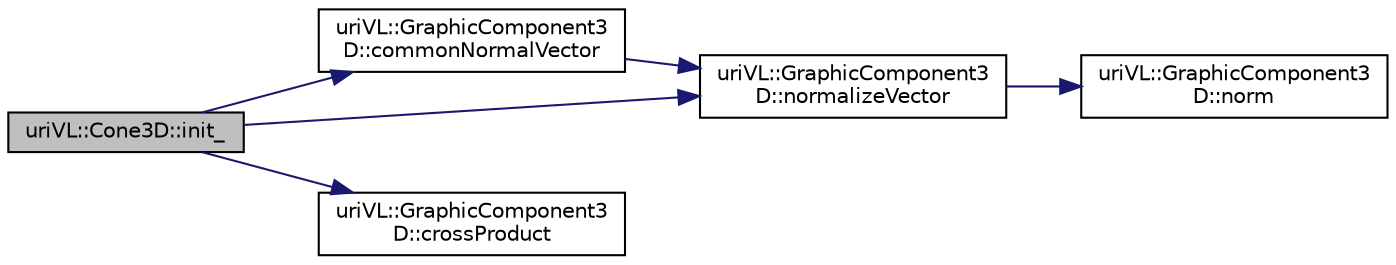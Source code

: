 digraph "uriVL::Cone3D::init_"
{
  edge [fontname="Helvetica",fontsize="10",labelfontname="Helvetica",labelfontsize="10"];
  node [fontname="Helvetica",fontsize="10",shape=record];
  rankdir="LR";
  Node1 [label="uriVL::Cone3D::init_",height=0.2,width=0.4,color="black", fillcolor="grey75", style="filled", fontcolor="black"];
  Node1 -> Node2 [color="midnightblue",fontsize="10",style="solid",fontname="Helvetica"];
  Node2 [label="uriVL::GraphicComponent3\lD::commonNormalVector",height=0.2,width=0.4,color="black", fillcolor="white", style="filled",URL="$classuriVL_1_1GraphicComponent3D.html#a7bf254f498811a614107b316c8b4e313"];
  Node2 -> Node3 [color="midnightblue",fontsize="10",style="solid",fontname="Helvetica"];
  Node3 [label="uriVL::GraphicComponent3\lD::normalizeVector",height=0.2,width=0.4,color="black", fillcolor="white", style="filled",URL="$classuriVL_1_1GraphicComponent3D.html#af099e3ae8ec18639dc520c69119df36b"];
  Node3 -> Node4 [color="midnightblue",fontsize="10",style="solid",fontname="Helvetica"];
  Node4 [label="uriVL::GraphicComponent3\lD::norm",height=0.2,width=0.4,color="black", fillcolor="white", style="filled",URL="$classuriVL_1_1GraphicComponent3D.html#a1ac3c968a0834a059e3df89b9fb99bea"];
  Node1 -> Node5 [color="midnightblue",fontsize="10",style="solid",fontname="Helvetica"];
  Node5 [label="uriVL::GraphicComponent3\lD::crossProduct",height=0.2,width=0.4,color="black", fillcolor="white", style="filled",URL="$classuriVL_1_1GraphicComponent3D.html#a19d8c7d7b7541e2cbc050776d19252fb"];
  Node1 -> Node3 [color="midnightblue",fontsize="10",style="solid",fontname="Helvetica"];
}
